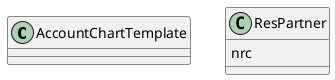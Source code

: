 @startuml classes_l10n_ro
set namespaceSeparator none
class "AccountChartTemplate" as odoo_src.odoo.addons.l10n_ro.models.template_ro.AccountChartTemplate {
}
class "ResPartner" as odoo_src.odoo.addons.l10n_ro.models.res_partner.ResPartner {
  nrc
}
@enduml
